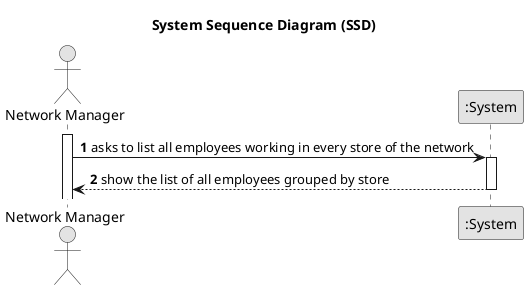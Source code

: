 @startuml
skinparam monochrome true
skinparam packageStyle rectangle
skinparam shadowing false



'title As a network manager, I want to list all employees working in every store of the network
title System Sequence Diagram (SSD)

autonumber

actor "Network Manager" as SNM
participant ":System" as System

activate SNM

    SNM -> System : asks to list all employees working in every store of the network
    activate System

        System --> SNM : show the list of all employees grouped by store
    deactivate System

@enduml